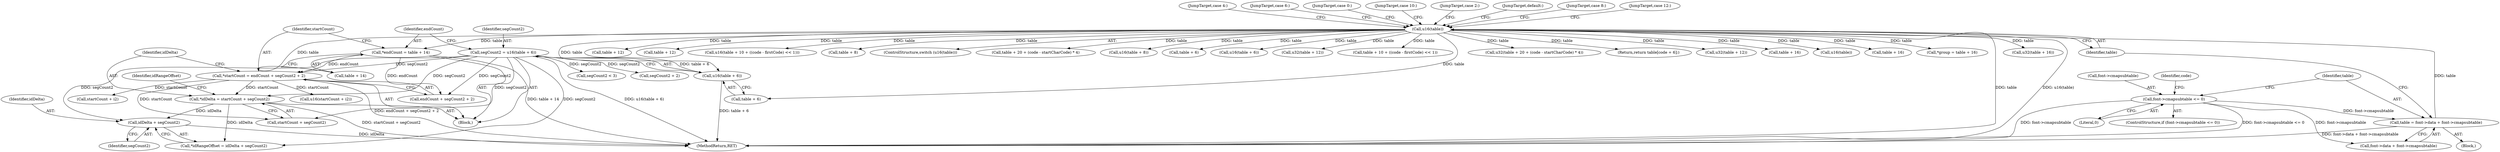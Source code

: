 digraph "0_ghostscript_961b10cdd71403072fb99401a45f3bef6ce53626@pointer" {
"1000183" [label="(Call,idDelta + segCount2)"];
"1000175" [label="(Call,*idDelta = startCount + segCount2)"];
"1000167" [label="(Call,*startCount = endCount + segCount2 + 2)"];
"1000161" [label="(Call,*endCount = table + 14)"];
"1000141" [label="(Call,u16(table))"];
"1000131" [label="(Call,table = font->data + font->cmapsubtable)"];
"1000124" [label="(Call,font->cmapsubtable <= 0)"];
"1000154" [label="(Call,segCount2 = u16(table + 6))"];
"1000156" [label="(Call,u16(table + 6))"];
"1000151" [label="(JumpTarget,case 4:)"];
"1000389" [label="(Call,table + 12)"];
"1000226" [label="(Call,u16(startCount + i2))"];
"1000155" [label="(Identifier,segCount2)"];
"1000175" [label="(Call,*idDelta = startCount + segCount2)"];
"1000154" [label="(Call,segCount2 = u16(table + 6))"];
"1000141" [label="(Call,u16(table))"];
"1000162" [label="(Identifier,endCount)"];
"1000161" [label="(Call,*endCount = table + 14)"];
"1000142" [label="(Identifier,table)"];
"1000350" [label="(Call,table + 12)"];
"1000305" [label="(JumpTarget,case 6:)"];
"1000181" [label="(Call,*idRangeOffset = idDelta + segCount2)"];
"1000184" [label="(Identifier,idDelta)"];
"1000176" [label="(Identifier,idDelta)"];
"1000169" [label="(Call,endCount + segCount2 + 2)"];
"1000334" [label="(Call,u16(table + 10 + ((code - firstCode) << 1)))"];
"1000318" [label="(Call,table + 8)"];
"1000128" [label="(Literal,0)"];
"1000133" [label="(Call,font->data + font->cmapsubtable)"];
"1000878" [label="(MethodReturn,RET)"];
"1000177" [label="(Call,startCount + segCount2)"];
"1000183" [label="(Call,idDelta + segCount2)"];
"1000140" [label="(ControlStructure,switch (u16(table)))"];
"1000121" [label="(Block,)"];
"1000144" [label="(JumpTarget,case 0:)"];
"1000131" [label="(Call,table = font->data + font->cmapsubtable)"];
"1000190" [label="(Call,segCount2 < 3)"];
"1000130" [label="(Identifier,code)"];
"1000374" [label="(Call,table + 20 + (code - startCharCode) * 4)"];
"1000317" [label="(Call,u16(table + 8))"];
"1000311" [label="(Call,table + 6)"];
"1000171" [label="(Call,segCount2 + 2)"];
"1000185" [label="(Identifier,segCount2)"];
"1000156" [label="(Call,u16(table + 6))"];
"1000157" [label="(Call,table + 6)"];
"1000125" [label="(Call,font->cmapsubtable)"];
"1000310" [label="(Call,u16(table + 6))"];
"1000349" [label="(Call,u32(table + 12))"];
"1000335" [label="(Call,table + 10 + ((code - firstCode) << 1))"];
"1000182" [label="(Identifier,idRangeOffset)"];
"1000344" [label="(JumpTarget,case 10:)"];
"1000373" [label="(Call,u32(table + 20 + (code - startCharCode) * 4))"];
"1000167" [label="(Call,*startCount = endCount + segCount2 + 2)"];
"1000451" [label="(JumpTarget,case 2:)"];
"1000152" [label="(Block,)"];
"1000145" [label="(Return,return table[code + 6];)"];
"1000388" [label="(Call,u32(table + 12))"];
"1000132" [label="(Identifier,table)"];
"1000453" [label="(JumpTarget,default:)"];
"1000357" [label="(Call,table + 16)"];
"1000456" [label="(Call,u16(table))"];
"1000123" [label="(ControlStructure,if (font->cmapsubtable <= 0))"];
"1000124" [label="(Call,font->cmapsubtable <= 0)"];
"1000168" [label="(Identifier,startCount)"];
"1000452" [label="(JumpTarget,case 8:)"];
"1000395" [label="(Call,table + 16)"];
"1000393" [label="(Call,*group = table + 16)"];
"1000163" [label="(Call,table + 14)"];
"1000356" [label="(Call,u32(table + 16))"];
"1000383" [label="(JumpTarget,case 12:)"];
"1000227" [label="(Call,startCount + i2)"];
"1000183" -> "1000181"  [label="AST: "];
"1000183" -> "1000185"  [label="CFG: "];
"1000184" -> "1000183"  [label="AST: "];
"1000185" -> "1000183"  [label="AST: "];
"1000181" -> "1000183"  [label="CFG: "];
"1000183" -> "1000878"  [label="DDG: idDelta"];
"1000175" -> "1000183"  [label="DDG: idDelta"];
"1000154" -> "1000183"  [label="DDG: segCount2"];
"1000175" -> "1000152"  [label="AST: "];
"1000175" -> "1000177"  [label="CFG: "];
"1000176" -> "1000175"  [label="AST: "];
"1000177" -> "1000175"  [label="AST: "];
"1000182" -> "1000175"  [label="CFG: "];
"1000175" -> "1000878"  [label="DDG: startCount + segCount2"];
"1000167" -> "1000175"  [label="DDG: startCount"];
"1000154" -> "1000175"  [label="DDG: segCount2"];
"1000175" -> "1000181"  [label="DDG: idDelta"];
"1000167" -> "1000152"  [label="AST: "];
"1000167" -> "1000169"  [label="CFG: "];
"1000168" -> "1000167"  [label="AST: "];
"1000169" -> "1000167"  [label="AST: "];
"1000176" -> "1000167"  [label="CFG: "];
"1000167" -> "1000878"  [label="DDG: endCount + segCount2 + 2"];
"1000161" -> "1000167"  [label="DDG: endCount"];
"1000154" -> "1000167"  [label="DDG: segCount2"];
"1000167" -> "1000177"  [label="DDG: startCount"];
"1000167" -> "1000226"  [label="DDG: startCount"];
"1000167" -> "1000227"  [label="DDG: startCount"];
"1000161" -> "1000152"  [label="AST: "];
"1000161" -> "1000163"  [label="CFG: "];
"1000162" -> "1000161"  [label="AST: "];
"1000163" -> "1000161"  [label="AST: "];
"1000168" -> "1000161"  [label="CFG: "];
"1000161" -> "1000878"  [label="DDG: table + 14"];
"1000141" -> "1000161"  [label="DDG: table"];
"1000161" -> "1000169"  [label="DDG: endCount"];
"1000141" -> "1000140"  [label="AST: "];
"1000141" -> "1000142"  [label="CFG: "];
"1000142" -> "1000141"  [label="AST: "];
"1000144" -> "1000141"  [label="CFG: "];
"1000151" -> "1000141"  [label="CFG: "];
"1000305" -> "1000141"  [label="CFG: "];
"1000344" -> "1000141"  [label="CFG: "];
"1000383" -> "1000141"  [label="CFG: "];
"1000451" -> "1000141"  [label="CFG: "];
"1000452" -> "1000141"  [label="CFG: "];
"1000453" -> "1000141"  [label="CFG: "];
"1000141" -> "1000878"  [label="DDG: table"];
"1000141" -> "1000878"  [label="DDG: u16(table)"];
"1000131" -> "1000141"  [label="DDG: table"];
"1000141" -> "1000145"  [label="DDG: table"];
"1000141" -> "1000156"  [label="DDG: table"];
"1000141" -> "1000157"  [label="DDG: table"];
"1000141" -> "1000163"  [label="DDG: table"];
"1000141" -> "1000310"  [label="DDG: table"];
"1000141" -> "1000311"  [label="DDG: table"];
"1000141" -> "1000317"  [label="DDG: table"];
"1000141" -> "1000318"  [label="DDG: table"];
"1000141" -> "1000334"  [label="DDG: table"];
"1000141" -> "1000335"  [label="DDG: table"];
"1000141" -> "1000349"  [label="DDG: table"];
"1000141" -> "1000350"  [label="DDG: table"];
"1000141" -> "1000356"  [label="DDG: table"];
"1000141" -> "1000357"  [label="DDG: table"];
"1000141" -> "1000373"  [label="DDG: table"];
"1000141" -> "1000374"  [label="DDG: table"];
"1000141" -> "1000388"  [label="DDG: table"];
"1000141" -> "1000389"  [label="DDG: table"];
"1000141" -> "1000393"  [label="DDG: table"];
"1000141" -> "1000395"  [label="DDG: table"];
"1000141" -> "1000456"  [label="DDG: table"];
"1000131" -> "1000121"  [label="AST: "];
"1000131" -> "1000133"  [label="CFG: "];
"1000132" -> "1000131"  [label="AST: "];
"1000133" -> "1000131"  [label="AST: "];
"1000142" -> "1000131"  [label="CFG: "];
"1000131" -> "1000878"  [label="DDG: font->data + font->cmapsubtable"];
"1000124" -> "1000131"  [label="DDG: font->cmapsubtable"];
"1000124" -> "1000123"  [label="AST: "];
"1000124" -> "1000128"  [label="CFG: "];
"1000125" -> "1000124"  [label="AST: "];
"1000128" -> "1000124"  [label="AST: "];
"1000130" -> "1000124"  [label="CFG: "];
"1000132" -> "1000124"  [label="CFG: "];
"1000124" -> "1000878"  [label="DDG: font->cmapsubtable"];
"1000124" -> "1000878"  [label="DDG: font->cmapsubtable <= 0"];
"1000124" -> "1000133"  [label="DDG: font->cmapsubtable"];
"1000154" -> "1000152"  [label="AST: "];
"1000154" -> "1000156"  [label="CFG: "];
"1000155" -> "1000154"  [label="AST: "];
"1000156" -> "1000154"  [label="AST: "];
"1000162" -> "1000154"  [label="CFG: "];
"1000154" -> "1000878"  [label="DDG: u16(table + 6)"];
"1000156" -> "1000154"  [label="DDG: table + 6"];
"1000154" -> "1000169"  [label="DDG: segCount2"];
"1000154" -> "1000171"  [label="DDG: segCount2"];
"1000154" -> "1000177"  [label="DDG: segCount2"];
"1000154" -> "1000181"  [label="DDG: segCount2"];
"1000154" -> "1000190"  [label="DDG: segCount2"];
"1000156" -> "1000157"  [label="CFG: "];
"1000157" -> "1000156"  [label="AST: "];
"1000156" -> "1000878"  [label="DDG: table + 6"];
}
